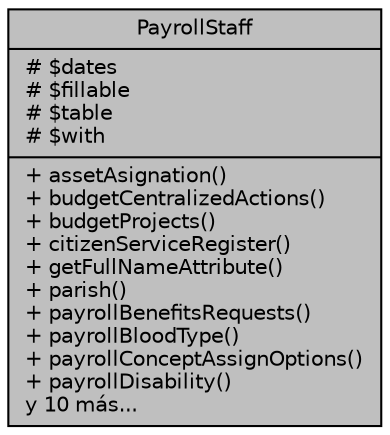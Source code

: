 digraph "PayrollStaff"
{
 // LATEX_PDF_SIZE
  bgcolor="transparent";
  edge [fontname="Helvetica",fontsize="10",labelfontname="Helvetica",labelfontsize="10"];
  node [fontname="Helvetica",fontsize="10",shape=record];
  Node1 [label="{PayrollStaff\n|# $dates\l# $fillable\l# $table\l# $with\l|+ assetAsignation()\l+ budgetCentralizedActions()\l+ budgetProjects()\l+ citizenServiceRegister()\l+ getFullNameAttribute()\l+ parish()\l+ payrollBenefitsRequests()\l+ payrollBloodType()\l+ payrollConceptAssignOptions()\l+ payrollDisability()\ly 10 más...\l}",height=0.2,width=0.4,color="black", fillcolor="grey75", style="filled", fontcolor="black",tooltip="Datos de la información personal del trabajador."];
}
